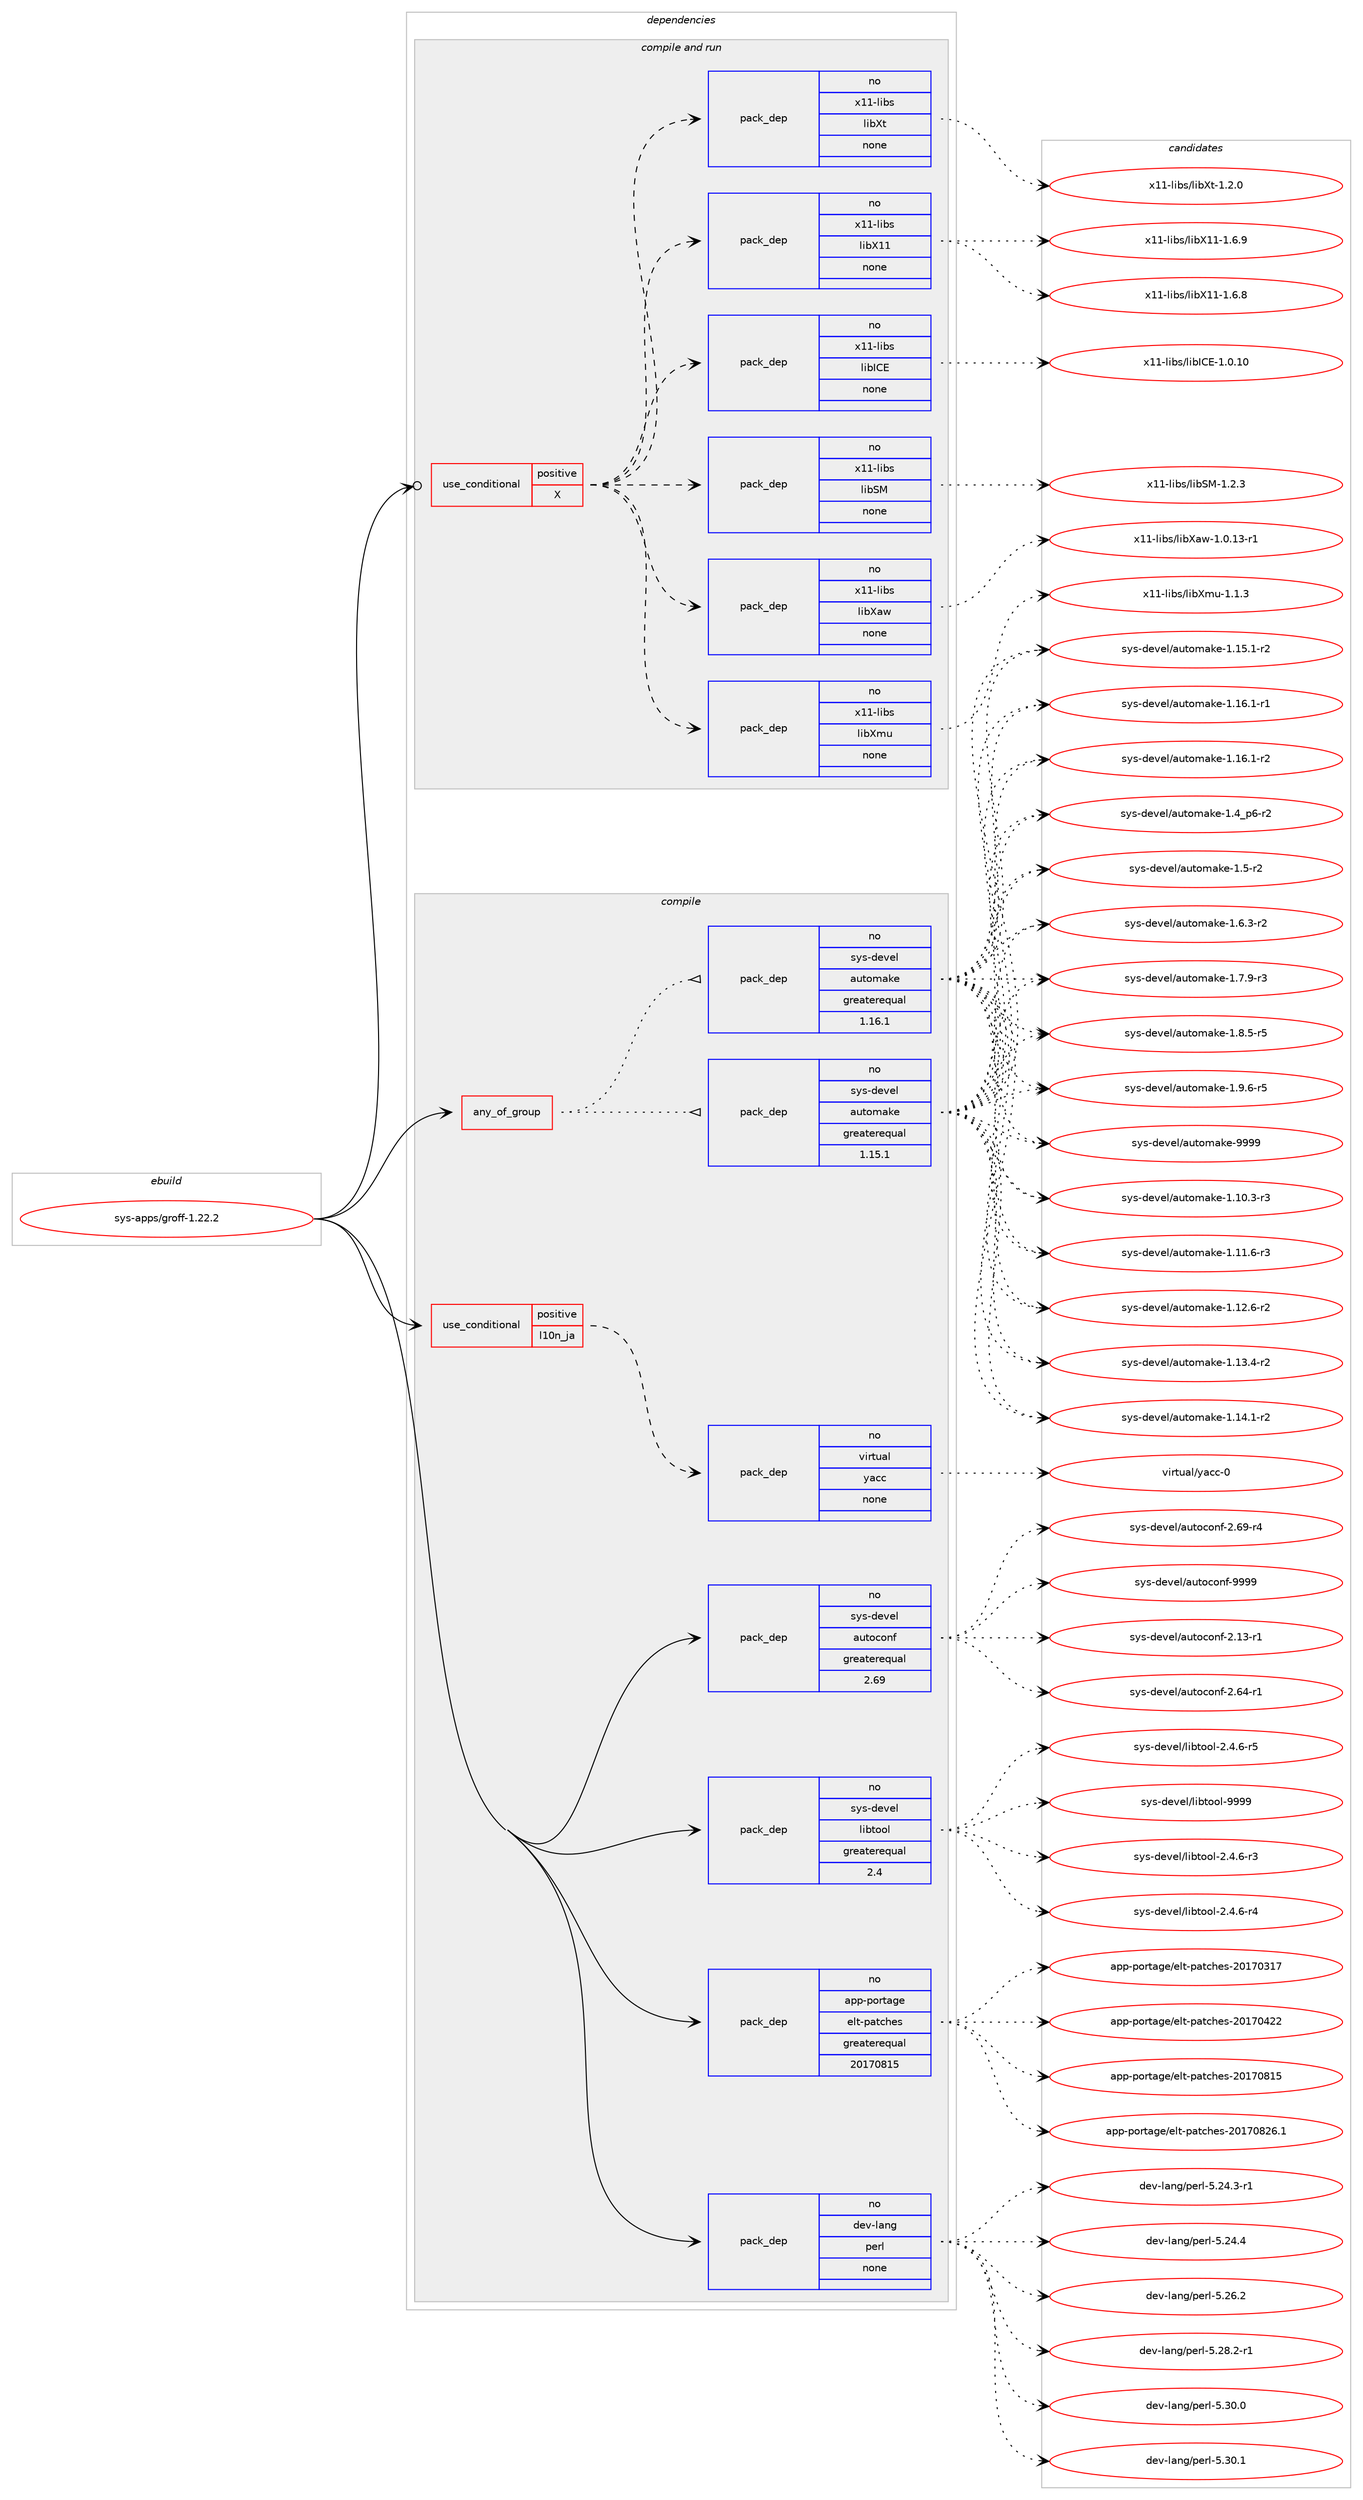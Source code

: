 digraph prolog {

# *************
# Graph options
# *************

newrank=true;
concentrate=true;
compound=true;
graph [rankdir=LR,fontname=Helvetica,fontsize=10,ranksep=1.5];#, ranksep=2.5, nodesep=0.2];
edge  [arrowhead=vee];
node  [fontname=Helvetica,fontsize=10];

# **********
# The ebuild
# **********

subgraph cluster_leftcol {
color=gray;
rank=same;
label=<<i>ebuild</i>>;
id [label="sys-apps/groff-1.22.2", color=red, width=4, href="../sys-apps/groff-1.22.2.svg"];
}

# ****************
# The dependencies
# ****************

subgraph cluster_midcol {
color=gray;
label=<<i>dependencies</i>>;
subgraph cluster_compile {
fillcolor="#eeeeee";
style=filled;
label=<<i>compile</i>>;
subgraph any14819 {
dependency875353 [label=<<TABLE BORDER="0" CELLBORDER="1" CELLSPACING="0" CELLPADDING="4"><TR><TD CELLPADDING="10">any_of_group</TD></TR></TABLE>>, shape=none, color=red];subgraph pack649213 {
dependency875354 [label=<<TABLE BORDER="0" CELLBORDER="1" CELLSPACING="0" CELLPADDING="4" WIDTH="220"><TR><TD ROWSPAN="6" CELLPADDING="30">pack_dep</TD></TR><TR><TD WIDTH="110">no</TD></TR><TR><TD>sys-devel</TD></TR><TR><TD>automake</TD></TR><TR><TD>greaterequal</TD></TR><TR><TD>1.16.1</TD></TR></TABLE>>, shape=none, color=blue];
}
dependency875353:e -> dependency875354:w [weight=20,style="dotted",arrowhead="oinv"];
subgraph pack649214 {
dependency875355 [label=<<TABLE BORDER="0" CELLBORDER="1" CELLSPACING="0" CELLPADDING="4" WIDTH="220"><TR><TD ROWSPAN="6" CELLPADDING="30">pack_dep</TD></TR><TR><TD WIDTH="110">no</TD></TR><TR><TD>sys-devel</TD></TR><TR><TD>automake</TD></TR><TR><TD>greaterequal</TD></TR><TR><TD>1.15.1</TD></TR></TABLE>>, shape=none, color=blue];
}
dependency875353:e -> dependency875355:w [weight=20,style="dotted",arrowhead="oinv"];
}
id:e -> dependency875353:w [weight=20,style="solid",arrowhead="vee"];
subgraph cond210798 {
dependency875356 [label=<<TABLE BORDER="0" CELLBORDER="1" CELLSPACING="0" CELLPADDING="4"><TR><TD ROWSPAN="3" CELLPADDING="10">use_conditional</TD></TR><TR><TD>positive</TD></TR><TR><TD>l10n_ja</TD></TR></TABLE>>, shape=none, color=red];
subgraph pack649215 {
dependency875357 [label=<<TABLE BORDER="0" CELLBORDER="1" CELLSPACING="0" CELLPADDING="4" WIDTH="220"><TR><TD ROWSPAN="6" CELLPADDING="30">pack_dep</TD></TR><TR><TD WIDTH="110">no</TD></TR><TR><TD>virtual</TD></TR><TR><TD>yacc</TD></TR><TR><TD>none</TD></TR><TR><TD></TD></TR></TABLE>>, shape=none, color=blue];
}
dependency875356:e -> dependency875357:w [weight=20,style="dashed",arrowhead="vee"];
}
id:e -> dependency875356:w [weight=20,style="solid",arrowhead="vee"];
subgraph pack649216 {
dependency875358 [label=<<TABLE BORDER="0" CELLBORDER="1" CELLSPACING="0" CELLPADDING="4" WIDTH="220"><TR><TD ROWSPAN="6" CELLPADDING="30">pack_dep</TD></TR><TR><TD WIDTH="110">no</TD></TR><TR><TD>app-portage</TD></TR><TR><TD>elt-patches</TD></TR><TR><TD>greaterequal</TD></TR><TR><TD>20170815</TD></TR></TABLE>>, shape=none, color=blue];
}
id:e -> dependency875358:w [weight=20,style="solid",arrowhead="vee"];
subgraph pack649217 {
dependency875359 [label=<<TABLE BORDER="0" CELLBORDER="1" CELLSPACING="0" CELLPADDING="4" WIDTH="220"><TR><TD ROWSPAN="6" CELLPADDING="30">pack_dep</TD></TR><TR><TD WIDTH="110">no</TD></TR><TR><TD>dev-lang</TD></TR><TR><TD>perl</TD></TR><TR><TD>none</TD></TR><TR><TD></TD></TR></TABLE>>, shape=none, color=blue];
}
id:e -> dependency875359:w [weight=20,style="solid",arrowhead="vee"];
subgraph pack649218 {
dependency875360 [label=<<TABLE BORDER="0" CELLBORDER="1" CELLSPACING="0" CELLPADDING="4" WIDTH="220"><TR><TD ROWSPAN="6" CELLPADDING="30">pack_dep</TD></TR><TR><TD WIDTH="110">no</TD></TR><TR><TD>sys-devel</TD></TR><TR><TD>autoconf</TD></TR><TR><TD>greaterequal</TD></TR><TR><TD>2.69</TD></TR></TABLE>>, shape=none, color=blue];
}
id:e -> dependency875360:w [weight=20,style="solid",arrowhead="vee"];
subgraph pack649219 {
dependency875361 [label=<<TABLE BORDER="0" CELLBORDER="1" CELLSPACING="0" CELLPADDING="4" WIDTH="220"><TR><TD ROWSPAN="6" CELLPADDING="30">pack_dep</TD></TR><TR><TD WIDTH="110">no</TD></TR><TR><TD>sys-devel</TD></TR><TR><TD>libtool</TD></TR><TR><TD>greaterequal</TD></TR><TR><TD>2.4</TD></TR></TABLE>>, shape=none, color=blue];
}
id:e -> dependency875361:w [weight=20,style="solid",arrowhead="vee"];
}
subgraph cluster_compileandrun {
fillcolor="#eeeeee";
style=filled;
label=<<i>compile and run</i>>;
subgraph cond210799 {
dependency875362 [label=<<TABLE BORDER="0" CELLBORDER="1" CELLSPACING="0" CELLPADDING="4"><TR><TD ROWSPAN="3" CELLPADDING="10">use_conditional</TD></TR><TR><TD>positive</TD></TR><TR><TD>X</TD></TR></TABLE>>, shape=none, color=red];
subgraph pack649220 {
dependency875363 [label=<<TABLE BORDER="0" CELLBORDER="1" CELLSPACING="0" CELLPADDING="4" WIDTH="220"><TR><TD ROWSPAN="6" CELLPADDING="30">pack_dep</TD></TR><TR><TD WIDTH="110">no</TD></TR><TR><TD>x11-libs</TD></TR><TR><TD>libX11</TD></TR><TR><TD>none</TD></TR><TR><TD></TD></TR></TABLE>>, shape=none, color=blue];
}
dependency875362:e -> dependency875363:w [weight=20,style="dashed",arrowhead="vee"];
subgraph pack649221 {
dependency875364 [label=<<TABLE BORDER="0" CELLBORDER="1" CELLSPACING="0" CELLPADDING="4" WIDTH="220"><TR><TD ROWSPAN="6" CELLPADDING="30">pack_dep</TD></TR><TR><TD WIDTH="110">no</TD></TR><TR><TD>x11-libs</TD></TR><TR><TD>libXt</TD></TR><TR><TD>none</TD></TR><TR><TD></TD></TR></TABLE>>, shape=none, color=blue];
}
dependency875362:e -> dependency875364:w [weight=20,style="dashed",arrowhead="vee"];
subgraph pack649222 {
dependency875365 [label=<<TABLE BORDER="0" CELLBORDER="1" CELLSPACING="0" CELLPADDING="4" WIDTH="220"><TR><TD ROWSPAN="6" CELLPADDING="30">pack_dep</TD></TR><TR><TD WIDTH="110">no</TD></TR><TR><TD>x11-libs</TD></TR><TR><TD>libXmu</TD></TR><TR><TD>none</TD></TR><TR><TD></TD></TR></TABLE>>, shape=none, color=blue];
}
dependency875362:e -> dependency875365:w [weight=20,style="dashed",arrowhead="vee"];
subgraph pack649223 {
dependency875366 [label=<<TABLE BORDER="0" CELLBORDER="1" CELLSPACING="0" CELLPADDING="4" WIDTH="220"><TR><TD ROWSPAN="6" CELLPADDING="30">pack_dep</TD></TR><TR><TD WIDTH="110">no</TD></TR><TR><TD>x11-libs</TD></TR><TR><TD>libXaw</TD></TR><TR><TD>none</TD></TR><TR><TD></TD></TR></TABLE>>, shape=none, color=blue];
}
dependency875362:e -> dependency875366:w [weight=20,style="dashed",arrowhead="vee"];
subgraph pack649224 {
dependency875367 [label=<<TABLE BORDER="0" CELLBORDER="1" CELLSPACING="0" CELLPADDING="4" WIDTH="220"><TR><TD ROWSPAN="6" CELLPADDING="30">pack_dep</TD></TR><TR><TD WIDTH="110">no</TD></TR><TR><TD>x11-libs</TD></TR><TR><TD>libSM</TD></TR><TR><TD>none</TD></TR><TR><TD></TD></TR></TABLE>>, shape=none, color=blue];
}
dependency875362:e -> dependency875367:w [weight=20,style="dashed",arrowhead="vee"];
subgraph pack649225 {
dependency875368 [label=<<TABLE BORDER="0" CELLBORDER="1" CELLSPACING="0" CELLPADDING="4" WIDTH="220"><TR><TD ROWSPAN="6" CELLPADDING="30">pack_dep</TD></TR><TR><TD WIDTH="110">no</TD></TR><TR><TD>x11-libs</TD></TR><TR><TD>libICE</TD></TR><TR><TD>none</TD></TR><TR><TD></TD></TR></TABLE>>, shape=none, color=blue];
}
dependency875362:e -> dependency875368:w [weight=20,style="dashed",arrowhead="vee"];
}
id:e -> dependency875362:w [weight=20,style="solid",arrowhead="odotvee"];
}
subgraph cluster_run {
fillcolor="#eeeeee";
style=filled;
label=<<i>run</i>>;
}
}

# **************
# The candidates
# **************

subgraph cluster_choices {
rank=same;
color=gray;
label=<<i>candidates</i>>;

subgraph choice649213 {
color=black;
nodesep=1;
choice11512111545100101118101108479711711611110997107101454946494846514511451 [label="sys-devel/automake-1.10.3-r3", color=red, width=4,href="../sys-devel/automake-1.10.3-r3.svg"];
choice11512111545100101118101108479711711611110997107101454946494946544511451 [label="sys-devel/automake-1.11.6-r3", color=red, width=4,href="../sys-devel/automake-1.11.6-r3.svg"];
choice11512111545100101118101108479711711611110997107101454946495046544511450 [label="sys-devel/automake-1.12.6-r2", color=red, width=4,href="../sys-devel/automake-1.12.6-r2.svg"];
choice11512111545100101118101108479711711611110997107101454946495146524511450 [label="sys-devel/automake-1.13.4-r2", color=red, width=4,href="../sys-devel/automake-1.13.4-r2.svg"];
choice11512111545100101118101108479711711611110997107101454946495246494511450 [label="sys-devel/automake-1.14.1-r2", color=red, width=4,href="../sys-devel/automake-1.14.1-r2.svg"];
choice11512111545100101118101108479711711611110997107101454946495346494511450 [label="sys-devel/automake-1.15.1-r2", color=red, width=4,href="../sys-devel/automake-1.15.1-r2.svg"];
choice11512111545100101118101108479711711611110997107101454946495446494511449 [label="sys-devel/automake-1.16.1-r1", color=red, width=4,href="../sys-devel/automake-1.16.1-r1.svg"];
choice11512111545100101118101108479711711611110997107101454946495446494511450 [label="sys-devel/automake-1.16.1-r2", color=red, width=4,href="../sys-devel/automake-1.16.1-r2.svg"];
choice115121115451001011181011084797117116111109971071014549465295112544511450 [label="sys-devel/automake-1.4_p6-r2", color=red, width=4,href="../sys-devel/automake-1.4_p6-r2.svg"];
choice11512111545100101118101108479711711611110997107101454946534511450 [label="sys-devel/automake-1.5-r2", color=red, width=4,href="../sys-devel/automake-1.5-r2.svg"];
choice115121115451001011181011084797117116111109971071014549465446514511450 [label="sys-devel/automake-1.6.3-r2", color=red, width=4,href="../sys-devel/automake-1.6.3-r2.svg"];
choice115121115451001011181011084797117116111109971071014549465546574511451 [label="sys-devel/automake-1.7.9-r3", color=red, width=4,href="../sys-devel/automake-1.7.9-r3.svg"];
choice115121115451001011181011084797117116111109971071014549465646534511453 [label="sys-devel/automake-1.8.5-r5", color=red, width=4,href="../sys-devel/automake-1.8.5-r5.svg"];
choice115121115451001011181011084797117116111109971071014549465746544511453 [label="sys-devel/automake-1.9.6-r5", color=red, width=4,href="../sys-devel/automake-1.9.6-r5.svg"];
choice115121115451001011181011084797117116111109971071014557575757 [label="sys-devel/automake-9999", color=red, width=4,href="../sys-devel/automake-9999.svg"];
dependency875354:e -> choice11512111545100101118101108479711711611110997107101454946494846514511451:w [style=dotted,weight="100"];
dependency875354:e -> choice11512111545100101118101108479711711611110997107101454946494946544511451:w [style=dotted,weight="100"];
dependency875354:e -> choice11512111545100101118101108479711711611110997107101454946495046544511450:w [style=dotted,weight="100"];
dependency875354:e -> choice11512111545100101118101108479711711611110997107101454946495146524511450:w [style=dotted,weight="100"];
dependency875354:e -> choice11512111545100101118101108479711711611110997107101454946495246494511450:w [style=dotted,weight="100"];
dependency875354:e -> choice11512111545100101118101108479711711611110997107101454946495346494511450:w [style=dotted,weight="100"];
dependency875354:e -> choice11512111545100101118101108479711711611110997107101454946495446494511449:w [style=dotted,weight="100"];
dependency875354:e -> choice11512111545100101118101108479711711611110997107101454946495446494511450:w [style=dotted,weight="100"];
dependency875354:e -> choice115121115451001011181011084797117116111109971071014549465295112544511450:w [style=dotted,weight="100"];
dependency875354:e -> choice11512111545100101118101108479711711611110997107101454946534511450:w [style=dotted,weight="100"];
dependency875354:e -> choice115121115451001011181011084797117116111109971071014549465446514511450:w [style=dotted,weight="100"];
dependency875354:e -> choice115121115451001011181011084797117116111109971071014549465546574511451:w [style=dotted,weight="100"];
dependency875354:e -> choice115121115451001011181011084797117116111109971071014549465646534511453:w [style=dotted,weight="100"];
dependency875354:e -> choice115121115451001011181011084797117116111109971071014549465746544511453:w [style=dotted,weight="100"];
dependency875354:e -> choice115121115451001011181011084797117116111109971071014557575757:w [style=dotted,weight="100"];
}
subgraph choice649214 {
color=black;
nodesep=1;
choice11512111545100101118101108479711711611110997107101454946494846514511451 [label="sys-devel/automake-1.10.3-r3", color=red, width=4,href="../sys-devel/automake-1.10.3-r3.svg"];
choice11512111545100101118101108479711711611110997107101454946494946544511451 [label="sys-devel/automake-1.11.6-r3", color=red, width=4,href="../sys-devel/automake-1.11.6-r3.svg"];
choice11512111545100101118101108479711711611110997107101454946495046544511450 [label="sys-devel/automake-1.12.6-r2", color=red, width=4,href="../sys-devel/automake-1.12.6-r2.svg"];
choice11512111545100101118101108479711711611110997107101454946495146524511450 [label="sys-devel/automake-1.13.4-r2", color=red, width=4,href="../sys-devel/automake-1.13.4-r2.svg"];
choice11512111545100101118101108479711711611110997107101454946495246494511450 [label="sys-devel/automake-1.14.1-r2", color=red, width=4,href="../sys-devel/automake-1.14.1-r2.svg"];
choice11512111545100101118101108479711711611110997107101454946495346494511450 [label="sys-devel/automake-1.15.1-r2", color=red, width=4,href="../sys-devel/automake-1.15.1-r2.svg"];
choice11512111545100101118101108479711711611110997107101454946495446494511449 [label="sys-devel/automake-1.16.1-r1", color=red, width=4,href="../sys-devel/automake-1.16.1-r1.svg"];
choice11512111545100101118101108479711711611110997107101454946495446494511450 [label="sys-devel/automake-1.16.1-r2", color=red, width=4,href="../sys-devel/automake-1.16.1-r2.svg"];
choice115121115451001011181011084797117116111109971071014549465295112544511450 [label="sys-devel/automake-1.4_p6-r2", color=red, width=4,href="../sys-devel/automake-1.4_p6-r2.svg"];
choice11512111545100101118101108479711711611110997107101454946534511450 [label="sys-devel/automake-1.5-r2", color=red, width=4,href="../sys-devel/automake-1.5-r2.svg"];
choice115121115451001011181011084797117116111109971071014549465446514511450 [label="sys-devel/automake-1.6.3-r2", color=red, width=4,href="../sys-devel/automake-1.6.3-r2.svg"];
choice115121115451001011181011084797117116111109971071014549465546574511451 [label="sys-devel/automake-1.7.9-r3", color=red, width=4,href="../sys-devel/automake-1.7.9-r3.svg"];
choice115121115451001011181011084797117116111109971071014549465646534511453 [label="sys-devel/automake-1.8.5-r5", color=red, width=4,href="../sys-devel/automake-1.8.5-r5.svg"];
choice115121115451001011181011084797117116111109971071014549465746544511453 [label="sys-devel/automake-1.9.6-r5", color=red, width=4,href="../sys-devel/automake-1.9.6-r5.svg"];
choice115121115451001011181011084797117116111109971071014557575757 [label="sys-devel/automake-9999", color=red, width=4,href="../sys-devel/automake-9999.svg"];
dependency875355:e -> choice11512111545100101118101108479711711611110997107101454946494846514511451:w [style=dotted,weight="100"];
dependency875355:e -> choice11512111545100101118101108479711711611110997107101454946494946544511451:w [style=dotted,weight="100"];
dependency875355:e -> choice11512111545100101118101108479711711611110997107101454946495046544511450:w [style=dotted,weight="100"];
dependency875355:e -> choice11512111545100101118101108479711711611110997107101454946495146524511450:w [style=dotted,weight="100"];
dependency875355:e -> choice11512111545100101118101108479711711611110997107101454946495246494511450:w [style=dotted,weight="100"];
dependency875355:e -> choice11512111545100101118101108479711711611110997107101454946495346494511450:w [style=dotted,weight="100"];
dependency875355:e -> choice11512111545100101118101108479711711611110997107101454946495446494511449:w [style=dotted,weight="100"];
dependency875355:e -> choice11512111545100101118101108479711711611110997107101454946495446494511450:w [style=dotted,weight="100"];
dependency875355:e -> choice115121115451001011181011084797117116111109971071014549465295112544511450:w [style=dotted,weight="100"];
dependency875355:e -> choice11512111545100101118101108479711711611110997107101454946534511450:w [style=dotted,weight="100"];
dependency875355:e -> choice115121115451001011181011084797117116111109971071014549465446514511450:w [style=dotted,weight="100"];
dependency875355:e -> choice115121115451001011181011084797117116111109971071014549465546574511451:w [style=dotted,weight="100"];
dependency875355:e -> choice115121115451001011181011084797117116111109971071014549465646534511453:w [style=dotted,weight="100"];
dependency875355:e -> choice115121115451001011181011084797117116111109971071014549465746544511453:w [style=dotted,weight="100"];
dependency875355:e -> choice115121115451001011181011084797117116111109971071014557575757:w [style=dotted,weight="100"];
}
subgraph choice649215 {
color=black;
nodesep=1;
choice11810511411611797108471219799994548 [label="virtual/yacc-0", color=red, width=4,href="../virtual/yacc-0.svg"];
dependency875357:e -> choice11810511411611797108471219799994548:w [style=dotted,weight="100"];
}
subgraph choice649216 {
color=black;
nodesep=1;
choice97112112451121111141169710310147101108116451129711699104101115455048495548514955 [label="app-portage/elt-patches-20170317", color=red, width=4,href="../app-portage/elt-patches-20170317.svg"];
choice97112112451121111141169710310147101108116451129711699104101115455048495548525050 [label="app-portage/elt-patches-20170422", color=red, width=4,href="../app-portage/elt-patches-20170422.svg"];
choice97112112451121111141169710310147101108116451129711699104101115455048495548564953 [label="app-portage/elt-patches-20170815", color=red, width=4,href="../app-portage/elt-patches-20170815.svg"];
choice971121124511211111411697103101471011081164511297116991041011154550484955485650544649 [label="app-portage/elt-patches-20170826.1", color=red, width=4,href="../app-portage/elt-patches-20170826.1.svg"];
dependency875358:e -> choice97112112451121111141169710310147101108116451129711699104101115455048495548514955:w [style=dotted,weight="100"];
dependency875358:e -> choice97112112451121111141169710310147101108116451129711699104101115455048495548525050:w [style=dotted,weight="100"];
dependency875358:e -> choice97112112451121111141169710310147101108116451129711699104101115455048495548564953:w [style=dotted,weight="100"];
dependency875358:e -> choice971121124511211111411697103101471011081164511297116991041011154550484955485650544649:w [style=dotted,weight="100"];
}
subgraph choice649217 {
color=black;
nodesep=1;
choice100101118451089711010347112101114108455346505246514511449 [label="dev-lang/perl-5.24.3-r1", color=red, width=4,href="../dev-lang/perl-5.24.3-r1.svg"];
choice10010111845108971101034711210111410845534650524652 [label="dev-lang/perl-5.24.4", color=red, width=4,href="../dev-lang/perl-5.24.4.svg"];
choice10010111845108971101034711210111410845534650544650 [label="dev-lang/perl-5.26.2", color=red, width=4,href="../dev-lang/perl-5.26.2.svg"];
choice100101118451089711010347112101114108455346505646504511449 [label="dev-lang/perl-5.28.2-r1", color=red, width=4,href="../dev-lang/perl-5.28.2-r1.svg"];
choice10010111845108971101034711210111410845534651484648 [label="dev-lang/perl-5.30.0", color=red, width=4,href="../dev-lang/perl-5.30.0.svg"];
choice10010111845108971101034711210111410845534651484649 [label="dev-lang/perl-5.30.1", color=red, width=4,href="../dev-lang/perl-5.30.1.svg"];
dependency875359:e -> choice100101118451089711010347112101114108455346505246514511449:w [style=dotted,weight="100"];
dependency875359:e -> choice10010111845108971101034711210111410845534650524652:w [style=dotted,weight="100"];
dependency875359:e -> choice10010111845108971101034711210111410845534650544650:w [style=dotted,weight="100"];
dependency875359:e -> choice100101118451089711010347112101114108455346505646504511449:w [style=dotted,weight="100"];
dependency875359:e -> choice10010111845108971101034711210111410845534651484648:w [style=dotted,weight="100"];
dependency875359:e -> choice10010111845108971101034711210111410845534651484649:w [style=dotted,weight="100"];
}
subgraph choice649218 {
color=black;
nodesep=1;
choice1151211154510010111810110847971171161119911111010245504649514511449 [label="sys-devel/autoconf-2.13-r1", color=red, width=4,href="../sys-devel/autoconf-2.13-r1.svg"];
choice1151211154510010111810110847971171161119911111010245504654524511449 [label="sys-devel/autoconf-2.64-r1", color=red, width=4,href="../sys-devel/autoconf-2.64-r1.svg"];
choice1151211154510010111810110847971171161119911111010245504654574511452 [label="sys-devel/autoconf-2.69-r4", color=red, width=4,href="../sys-devel/autoconf-2.69-r4.svg"];
choice115121115451001011181011084797117116111991111101024557575757 [label="sys-devel/autoconf-9999", color=red, width=4,href="../sys-devel/autoconf-9999.svg"];
dependency875360:e -> choice1151211154510010111810110847971171161119911111010245504649514511449:w [style=dotted,weight="100"];
dependency875360:e -> choice1151211154510010111810110847971171161119911111010245504654524511449:w [style=dotted,weight="100"];
dependency875360:e -> choice1151211154510010111810110847971171161119911111010245504654574511452:w [style=dotted,weight="100"];
dependency875360:e -> choice115121115451001011181011084797117116111991111101024557575757:w [style=dotted,weight="100"];
}
subgraph choice649219 {
color=black;
nodesep=1;
choice1151211154510010111810110847108105981161111111084550465246544511451 [label="sys-devel/libtool-2.4.6-r3", color=red, width=4,href="../sys-devel/libtool-2.4.6-r3.svg"];
choice1151211154510010111810110847108105981161111111084550465246544511452 [label="sys-devel/libtool-2.4.6-r4", color=red, width=4,href="../sys-devel/libtool-2.4.6-r4.svg"];
choice1151211154510010111810110847108105981161111111084550465246544511453 [label="sys-devel/libtool-2.4.6-r5", color=red, width=4,href="../sys-devel/libtool-2.4.6-r5.svg"];
choice1151211154510010111810110847108105981161111111084557575757 [label="sys-devel/libtool-9999", color=red, width=4,href="../sys-devel/libtool-9999.svg"];
dependency875361:e -> choice1151211154510010111810110847108105981161111111084550465246544511451:w [style=dotted,weight="100"];
dependency875361:e -> choice1151211154510010111810110847108105981161111111084550465246544511452:w [style=dotted,weight="100"];
dependency875361:e -> choice1151211154510010111810110847108105981161111111084550465246544511453:w [style=dotted,weight="100"];
dependency875361:e -> choice1151211154510010111810110847108105981161111111084557575757:w [style=dotted,weight="100"];
}
subgraph choice649220 {
color=black;
nodesep=1;
choice120494945108105981154710810598884949454946544656 [label="x11-libs/libX11-1.6.8", color=red, width=4,href="../x11-libs/libX11-1.6.8.svg"];
choice120494945108105981154710810598884949454946544657 [label="x11-libs/libX11-1.6.9", color=red, width=4,href="../x11-libs/libX11-1.6.9.svg"];
dependency875363:e -> choice120494945108105981154710810598884949454946544656:w [style=dotted,weight="100"];
dependency875363:e -> choice120494945108105981154710810598884949454946544657:w [style=dotted,weight="100"];
}
subgraph choice649221 {
color=black;
nodesep=1;
choice12049494510810598115471081059888116454946504648 [label="x11-libs/libXt-1.2.0", color=red, width=4,href="../x11-libs/libXt-1.2.0.svg"];
dependency875364:e -> choice12049494510810598115471081059888116454946504648:w [style=dotted,weight="100"];
}
subgraph choice649222 {
color=black;
nodesep=1;
choice12049494510810598115471081059888109117454946494651 [label="x11-libs/libXmu-1.1.3", color=red, width=4,href="../x11-libs/libXmu-1.1.3.svg"];
dependency875365:e -> choice12049494510810598115471081059888109117454946494651:w [style=dotted,weight="100"];
}
subgraph choice649223 {
color=black;
nodesep=1;
choice1204949451081059811547108105988897119454946484649514511449 [label="x11-libs/libXaw-1.0.13-r1", color=red, width=4,href="../x11-libs/libXaw-1.0.13-r1.svg"];
dependency875366:e -> choice1204949451081059811547108105988897119454946484649514511449:w [style=dotted,weight="100"];
}
subgraph choice649224 {
color=black;
nodesep=1;
choice1204949451081059811547108105988377454946504651 [label="x11-libs/libSM-1.2.3", color=red, width=4,href="../x11-libs/libSM-1.2.3.svg"];
dependency875367:e -> choice1204949451081059811547108105988377454946504651:w [style=dotted,weight="100"];
}
subgraph choice649225 {
color=black;
nodesep=1;
choice12049494510810598115471081059873676945494648464948 [label="x11-libs/libICE-1.0.10", color=red, width=4,href="../x11-libs/libICE-1.0.10.svg"];
dependency875368:e -> choice12049494510810598115471081059873676945494648464948:w [style=dotted,weight="100"];
}
}

}
